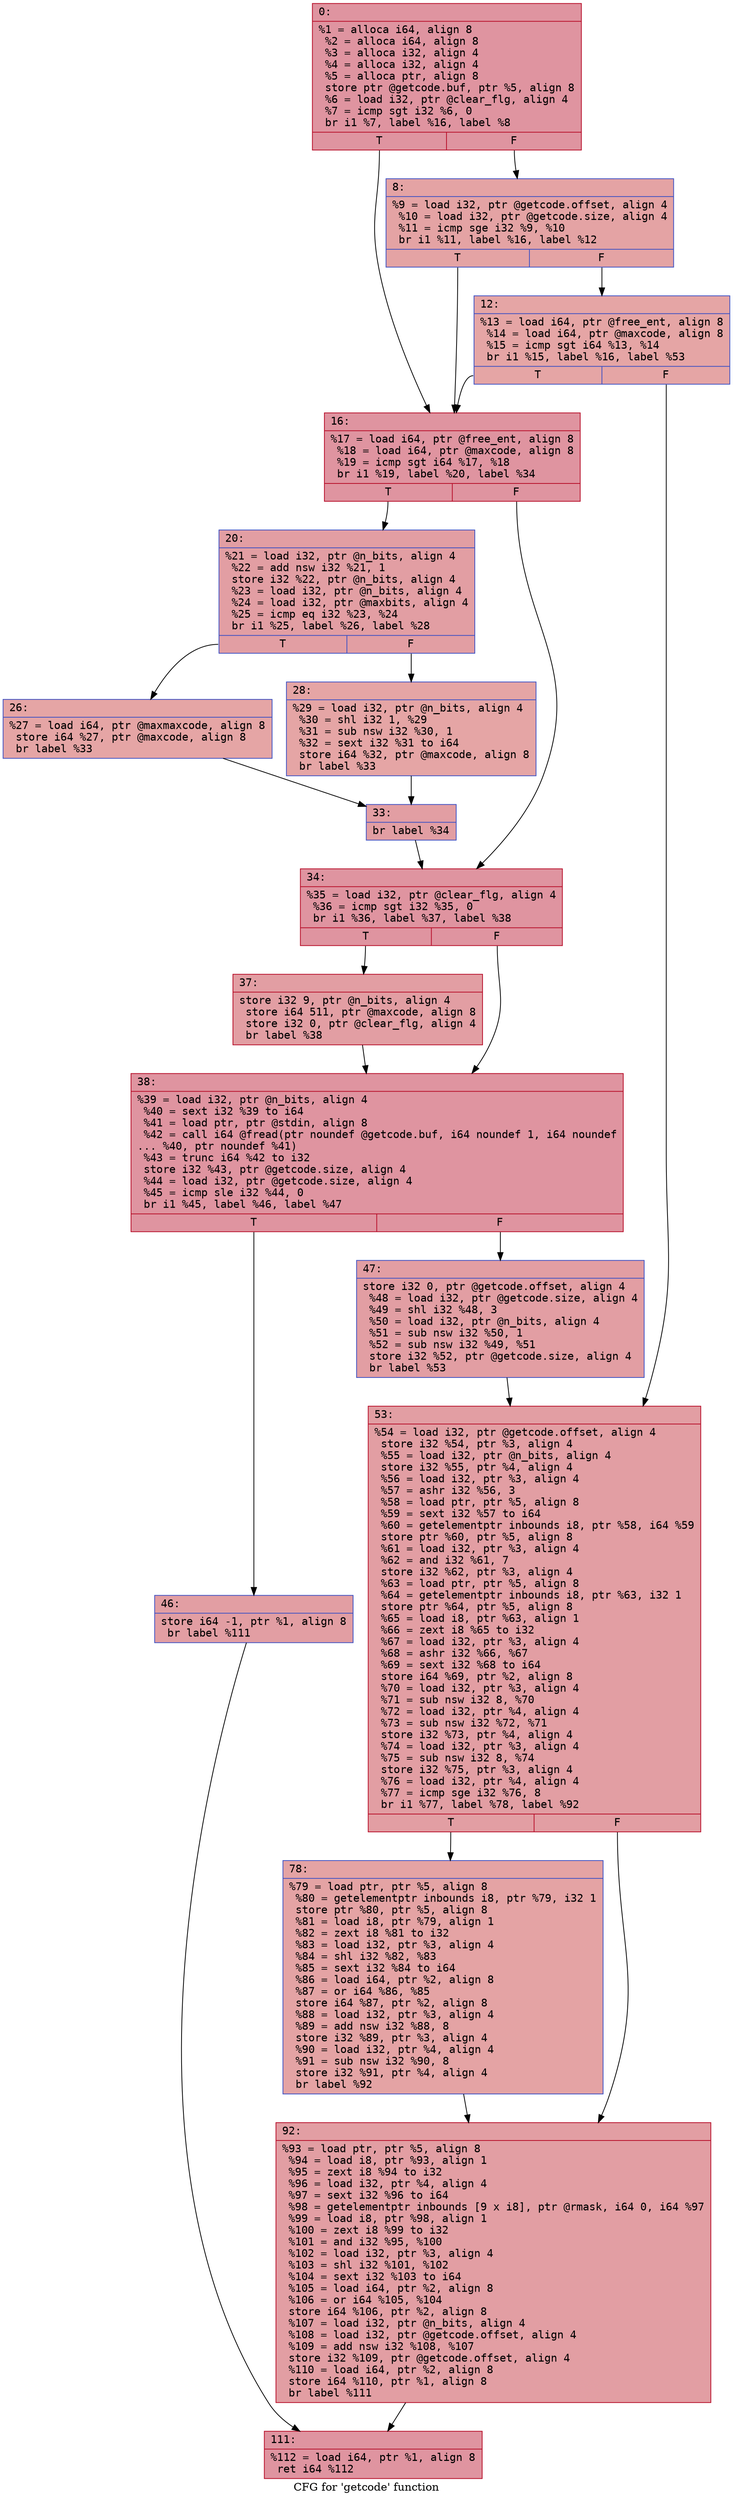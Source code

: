 digraph "CFG for 'getcode' function" {
	label="CFG for 'getcode' function";

	Node0x564b11752f30 [shape=record,color="#b70d28ff", style=filled, fillcolor="#b70d2870" fontname="Courier",label="{0:\l|  %1 = alloca i64, align 8\l  %2 = alloca i64, align 8\l  %3 = alloca i32, align 4\l  %4 = alloca i32, align 4\l  %5 = alloca ptr, align 8\l  store ptr @getcode.buf, ptr %5, align 8\l  %6 = load i32, ptr @clear_flg, align 4\l  %7 = icmp sgt i32 %6, 0\l  br i1 %7, label %16, label %8\l|{<s0>T|<s1>F}}"];
	Node0x564b11752f30:s0 -> Node0x564b117530b0[tooltip="0 -> 16\nProbability 62.50%" ];
	Node0x564b11752f30:s1 -> Node0x564b11753010[tooltip="0 -> 8\nProbability 37.50%" ];
	Node0x564b11753010 [shape=record,color="#3d50c3ff", style=filled, fillcolor="#c32e3170" fontname="Courier",label="{8:\l|  %9 = load i32, ptr @getcode.offset, align 4\l  %10 = load i32, ptr @getcode.size, align 4\l  %11 = icmp sge i32 %9, %10\l  br i1 %11, label %16, label %12\l|{<s0>T|<s1>F}}"];
	Node0x564b11753010:s0 -> Node0x564b117530b0[tooltip="8 -> 16\nProbability 50.00%" ];
	Node0x564b11753010:s1 -> Node0x564b11753060[tooltip="8 -> 12\nProbability 50.00%" ];
	Node0x564b11753060 [shape=record,color="#3d50c3ff", style=filled, fillcolor="#c5333470" fontname="Courier",label="{12:\l|  %13 = load i64, ptr @free_ent, align 8\l  %14 = load i64, ptr @maxcode, align 8\l  %15 = icmp sgt i64 %13, %14\l  br i1 %15, label %16, label %53\l|{<s0>T|<s1>F}}"];
	Node0x564b11753060:s0 -> Node0x564b117530b0[tooltip="12 -> 16\nProbability 50.00%" ];
	Node0x564b11753060:s1 -> Node0x564b117533d0[tooltip="12 -> 53\nProbability 50.00%" ];
	Node0x564b117530b0 [shape=record,color="#b70d28ff", style=filled, fillcolor="#b70d2870" fontname="Courier",label="{16:\l|  %17 = load i64, ptr @free_ent, align 8\l  %18 = load i64, ptr @maxcode, align 8\l  %19 = icmp sgt i64 %17, %18\l  br i1 %19, label %20, label %34\l|{<s0>T|<s1>F}}"];
	Node0x564b117530b0:s0 -> Node0x564b11753100[tooltip="16 -> 20\nProbability 50.00%" ];
	Node0x564b117530b0:s1 -> Node0x564b11753240[tooltip="16 -> 34\nProbability 50.00%" ];
	Node0x564b11753100 [shape=record,color="#3d50c3ff", style=filled, fillcolor="#be242e70" fontname="Courier",label="{20:\l|  %21 = load i32, ptr @n_bits, align 4\l  %22 = add nsw i32 %21, 1\l  store i32 %22, ptr @n_bits, align 4\l  %23 = load i32, ptr @n_bits, align 4\l  %24 = load i32, ptr @maxbits, align 4\l  %25 = icmp eq i32 %23, %24\l  br i1 %25, label %26, label %28\l|{<s0>T|<s1>F}}"];
	Node0x564b11753100:s0 -> Node0x564b11753150[tooltip="20 -> 26\nProbability 50.00%" ];
	Node0x564b11753100:s1 -> Node0x564b117531a0[tooltip="20 -> 28\nProbability 50.00%" ];
	Node0x564b11753150 [shape=record,color="#3d50c3ff", style=filled, fillcolor="#c5333470" fontname="Courier",label="{26:\l|  %27 = load i64, ptr @maxmaxcode, align 8\l  store i64 %27, ptr @maxcode, align 8\l  br label %33\l}"];
	Node0x564b11753150 -> Node0x564b117531f0[tooltip="26 -> 33\nProbability 100.00%" ];
	Node0x564b117531a0 [shape=record,color="#3d50c3ff", style=filled, fillcolor="#c5333470" fontname="Courier",label="{28:\l|  %29 = load i32, ptr @n_bits, align 4\l  %30 = shl i32 1, %29\l  %31 = sub nsw i32 %30, 1\l  %32 = sext i32 %31 to i64\l  store i64 %32, ptr @maxcode, align 8\l  br label %33\l}"];
	Node0x564b117531a0 -> Node0x564b117531f0[tooltip="28 -> 33\nProbability 100.00%" ];
	Node0x564b117531f0 [shape=record,color="#3d50c3ff", style=filled, fillcolor="#be242e70" fontname="Courier",label="{33:\l|  br label %34\l}"];
	Node0x564b117531f0 -> Node0x564b11753240[tooltip="33 -> 34\nProbability 100.00%" ];
	Node0x564b11753240 [shape=record,color="#b70d28ff", style=filled, fillcolor="#b70d2870" fontname="Courier",label="{34:\l|  %35 = load i32, ptr @clear_flg, align 4\l  %36 = icmp sgt i32 %35, 0\l  br i1 %36, label %37, label %38\l|{<s0>T|<s1>F}}"];
	Node0x564b11753240:s0 -> Node0x564b11753290[tooltip="34 -> 37\nProbability 62.50%" ];
	Node0x564b11753240:s1 -> Node0x564b117532e0[tooltip="34 -> 38\nProbability 37.50%" ];
	Node0x564b11753290 [shape=record,color="#b70d28ff", style=filled, fillcolor="#be242e70" fontname="Courier",label="{37:\l|  store i32 9, ptr @n_bits, align 4\l  store i64 511, ptr @maxcode, align 8\l  store i32 0, ptr @clear_flg, align 4\l  br label %38\l}"];
	Node0x564b11753290 -> Node0x564b117532e0[tooltip="37 -> 38\nProbability 100.00%" ];
	Node0x564b117532e0 [shape=record,color="#b70d28ff", style=filled, fillcolor="#b70d2870" fontname="Courier",label="{38:\l|  %39 = load i32, ptr @n_bits, align 4\l  %40 = sext i32 %39 to i64\l  %41 = load ptr, ptr @stdin, align 8\l  %42 = call i64 @fread(ptr noundef @getcode.buf, i64 noundef 1, i64 noundef\l... %40, ptr noundef %41)\l  %43 = trunc i64 %42 to i32\l  store i32 %43, ptr @getcode.size, align 4\l  %44 = load i32, ptr @getcode.size, align 4\l  %45 = icmp sle i32 %44, 0\l  br i1 %45, label %46, label %47\l|{<s0>T|<s1>F}}"];
	Node0x564b117532e0:s0 -> Node0x564b11753330[tooltip="38 -> 46\nProbability 50.00%" ];
	Node0x564b117532e0:s1 -> Node0x564b11753380[tooltip="38 -> 47\nProbability 50.00%" ];
	Node0x564b11753330 [shape=record,color="#3d50c3ff", style=filled, fillcolor="#be242e70" fontname="Courier",label="{46:\l|  store i64 -1, ptr %1, align 8\l  br label %111\l}"];
	Node0x564b11753330 -> Node0x564b117534c0[tooltip="46 -> 111\nProbability 100.00%" ];
	Node0x564b11753380 [shape=record,color="#3d50c3ff", style=filled, fillcolor="#be242e70" fontname="Courier",label="{47:\l|  store i32 0, ptr @getcode.offset, align 4\l  %48 = load i32, ptr @getcode.size, align 4\l  %49 = shl i32 %48, 3\l  %50 = load i32, ptr @n_bits, align 4\l  %51 = sub nsw i32 %50, 1\l  %52 = sub nsw i32 %49, %51\l  store i32 %52, ptr @getcode.size, align 4\l  br label %53\l}"];
	Node0x564b11753380 -> Node0x564b117533d0[tooltip="47 -> 53\nProbability 100.00%" ];
	Node0x564b117533d0 [shape=record,color="#b70d28ff", style=filled, fillcolor="#be242e70" fontname="Courier",label="{53:\l|  %54 = load i32, ptr @getcode.offset, align 4\l  store i32 %54, ptr %3, align 4\l  %55 = load i32, ptr @n_bits, align 4\l  store i32 %55, ptr %4, align 4\l  %56 = load i32, ptr %3, align 4\l  %57 = ashr i32 %56, 3\l  %58 = load ptr, ptr %5, align 8\l  %59 = sext i32 %57 to i64\l  %60 = getelementptr inbounds i8, ptr %58, i64 %59\l  store ptr %60, ptr %5, align 8\l  %61 = load i32, ptr %3, align 4\l  %62 = and i32 %61, 7\l  store i32 %62, ptr %3, align 4\l  %63 = load ptr, ptr %5, align 8\l  %64 = getelementptr inbounds i8, ptr %63, i32 1\l  store ptr %64, ptr %5, align 8\l  %65 = load i8, ptr %63, align 1\l  %66 = zext i8 %65 to i32\l  %67 = load i32, ptr %3, align 4\l  %68 = ashr i32 %66, %67\l  %69 = sext i32 %68 to i64\l  store i64 %69, ptr %2, align 8\l  %70 = load i32, ptr %3, align 4\l  %71 = sub nsw i32 8, %70\l  %72 = load i32, ptr %4, align 4\l  %73 = sub nsw i32 %72, %71\l  store i32 %73, ptr %4, align 4\l  %74 = load i32, ptr %3, align 4\l  %75 = sub nsw i32 8, %74\l  store i32 %75, ptr %3, align 4\l  %76 = load i32, ptr %4, align 4\l  %77 = icmp sge i32 %76, 8\l  br i1 %77, label %78, label %92\l|{<s0>T|<s1>F}}"];
	Node0x564b117533d0:s0 -> Node0x564b11753420[tooltip="53 -> 78\nProbability 50.00%" ];
	Node0x564b117533d0:s1 -> Node0x564b11753470[tooltip="53 -> 92\nProbability 50.00%" ];
	Node0x564b11753420 [shape=record,color="#3d50c3ff", style=filled, fillcolor="#c32e3170" fontname="Courier",label="{78:\l|  %79 = load ptr, ptr %5, align 8\l  %80 = getelementptr inbounds i8, ptr %79, i32 1\l  store ptr %80, ptr %5, align 8\l  %81 = load i8, ptr %79, align 1\l  %82 = zext i8 %81 to i32\l  %83 = load i32, ptr %3, align 4\l  %84 = shl i32 %82, %83\l  %85 = sext i32 %84 to i64\l  %86 = load i64, ptr %2, align 8\l  %87 = or i64 %86, %85\l  store i64 %87, ptr %2, align 8\l  %88 = load i32, ptr %3, align 4\l  %89 = add nsw i32 %88, 8\l  store i32 %89, ptr %3, align 4\l  %90 = load i32, ptr %4, align 4\l  %91 = sub nsw i32 %90, 8\l  store i32 %91, ptr %4, align 4\l  br label %92\l}"];
	Node0x564b11753420 -> Node0x564b11753470[tooltip="78 -> 92\nProbability 100.00%" ];
	Node0x564b11753470 [shape=record,color="#b70d28ff", style=filled, fillcolor="#be242e70" fontname="Courier",label="{92:\l|  %93 = load ptr, ptr %5, align 8\l  %94 = load i8, ptr %93, align 1\l  %95 = zext i8 %94 to i32\l  %96 = load i32, ptr %4, align 4\l  %97 = sext i32 %96 to i64\l  %98 = getelementptr inbounds [9 x i8], ptr @rmask, i64 0, i64 %97\l  %99 = load i8, ptr %98, align 1\l  %100 = zext i8 %99 to i32\l  %101 = and i32 %95, %100\l  %102 = load i32, ptr %3, align 4\l  %103 = shl i32 %101, %102\l  %104 = sext i32 %103 to i64\l  %105 = load i64, ptr %2, align 8\l  %106 = or i64 %105, %104\l  store i64 %106, ptr %2, align 8\l  %107 = load i32, ptr @n_bits, align 4\l  %108 = load i32, ptr @getcode.offset, align 4\l  %109 = add nsw i32 %108, %107\l  store i32 %109, ptr @getcode.offset, align 4\l  %110 = load i64, ptr %2, align 8\l  store i64 %110, ptr %1, align 8\l  br label %111\l}"];
	Node0x564b11753470 -> Node0x564b117534c0[tooltip="92 -> 111\nProbability 100.00%" ];
	Node0x564b117534c0 [shape=record,color="#b70d28ff", style=filled, fillcolor="#b70d2870" fontname="Courier",label="{111:\l|  %112 = load i64, ptr %1, align 8\l  ret i64 %112\l}"];
}
